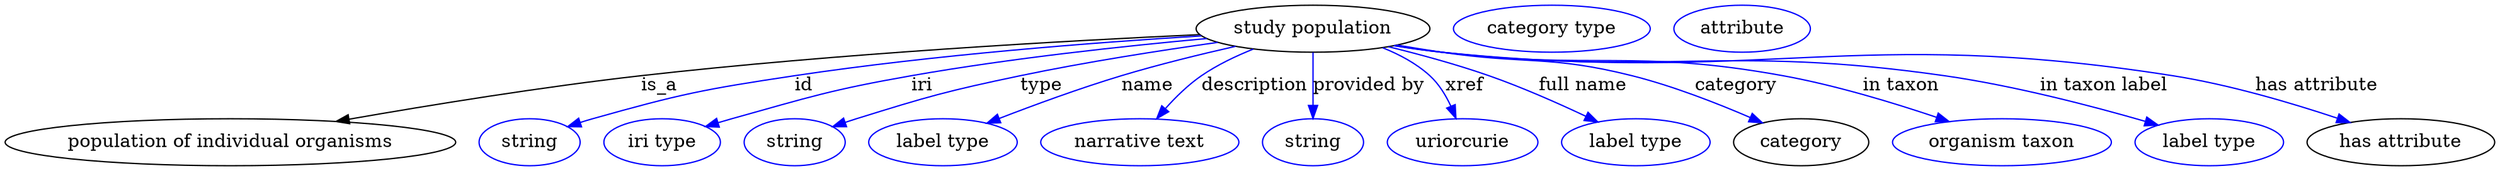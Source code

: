 digraph {
	graph [bb="0,0,1897.1,123"];
	node [label="\N"];
	"study population"	[height=0.5,
		label="study population",
		pos="996.58,105",
		width=2.4734];
	"population of individual organisms"	[height=0.5,
		pos="171.58,18",
		width=4.7662];
	"study population" -> "population of individual organisms"	[label=is_a,
		lp="499.58,61.5",
		pos="e,252.31,33.894 910.03,100.44 808.22,95.699 634.24,85.892 485.58,69 410.12,60.425 325.07,46.624 262.54,35.692"];
	id	[color=blue,
		height=0.5,
		label=string,
		pos="399.58,18",
		width=1.0652];
	"study population" -> id	[color=blue,
		label=id,
		lp="609.58,61.5",
		pos="e,428.58,29.954 911.69,99.439 831.66,94.437 708.52,84.923 602.58,69 532.93,58.531 515.37,55.131 447.58,36 444.48,35.124 441.28,34.151 \
438.09,33.129",
		style=solid];
	iri	[color=blue,
		height=0.5,
		label="iri type",
		pos="500.58,18",
		width=1.2277];
	"study population" -> iri	[color=blue,
		label=iri,
		lp="698.58,61.5",
		pos="e,533.9,29.87 915.33,97.475 853.44,91.836 766.26,82.456 690.58,69 629.35,58.112 614.5,52.681 554.58,36 551.01,35.006 547.32,33.935 \
543.62,32.833",
		style=solid];
	type	[color=blue,
		height=0.5,
		label=string,
		pos="601.58,18",
		width=1.0652];
	"study population" -> type	[color=blue,
		label=type,
		lp="789.58,61.5",
		pos="e,630.53,29.926 923.93,94.516 880.17,88.328 823.44,79.465 773.58,69 717.35,57.197 703.43,53.122 648.58,36 645.83,35.139 642.99,34.215 \
640.15,33.259",
		style=solid];
	name	[color=blue,
		height=0.5,
		label="label type",
		pos="714.58,18",
		width=1.5707];
	"study population" -> name	[color=blue,
		label=name,
		lp="870.58,61.5",
		pos="e,748.03,32.541 937.56,91.503 910.81,85.418 878.9,77.567 850.58,69 818.95,59.43 783.97,46.515 757.41,36.209",
		style=solid];
	description	[color=blue,
		height=0.5,
		label="narrative text",
		pos="864.58,18",
		width=2.0943];
	"study population" -> description	[color=blue,
		label=description,
		lp="952.08,61.5",
		pos="e,877.48,36.071 951.07,89.395 937.74,84.046 923.54,77.242 911.58,69 901.52,62.064 891.97,52.657 884.15,43.873",
		style=solid];
	"provided by"	[color=blue,
		height=0.5,
		label=string,
		pos="996.58,18",
		width=1.0652];
	"study population" -> "provided by"	[color=blue,
		label="provided by",
		lp="1039.1,61.5",
		pos="e,996.58,36.175 996.58,86.799 996.58,75.163 996.58,59.548 996.58,46.237",
		style=solid];
	xref	[color=blue,
		height=0.5,
		label=uriorcurie,
		pos="1110.6,18",
		width=1.5887];
	"study population" -> xref	[color=blue,
		label=xref,
		lp="1112.1,61.5",
		pos="e,1105.5,36.263 1049.7,90.395 1062.5,85.251 1075.4,78.301 1085.6,69 1092.5,62.691 1097.7,54.052 1101.6,45.729",
		style=solid];
	"full name"	[color=blue,
		height=0.5,
		label="label type",
		pos="1242.6,18",
		width=1.5707];
	"study population" -> "full name"	[color=blue,
		label="full name",
		lp="1202.1,61.5",
		pos="e,1213.6,33.503 1053.9,91.221 1077.9,85.317 1105.9,77.683 1130.6,69 1155.8,60.151 1183.2,47.969 1204.6,37.845",
		style=solid];
	category	[height=0.5,
		pos="1368.6,18",
		width=1.4263];
	"study population" -> category	[color=blue,
		label=category,
		lp="1319.1,61.5",
		pos="e,1339,32.865 1060.6,92.444 1071.9,90.53 1083.6,88.638 1094.6,87 1158.8,77.448 1176.6,84.855 1239.6,69 1270.8,61.148 1304.6,47.832 \
1329.8,36.915",
		style=solid];
	"in taxon"	[color=blue,
		height=0.5,
		label="organism taxon",
		pos="1521.6,18",
		width=2.3109];
	"study population" -> "in taxon"	[color=blue,
		label="in taxon",
		lp="1444.6,61.5",
		pos="e,1481.4,33.789 1059.2,92.157 1070.9,90.217 1083.1,88.39 1094.6,87 1209.6,73.083 1240.6,89.739 1354.6,69 1394.7,61.708 1438.7,48.265 \
1471.6,37.153",
		style=solid];
	"in taxon label"	[color=blue,
		height=0.5,
		label="label type",
		pos="1679.6,18",
		width=1.5707];
	"study population" -> "in taxon label"	[color=blue,
		label="in taxon label",
		lp="1599.1,61.5",
		pos="e,1640.6,31.133 1058.6,92.035 1070.5,90.082 1082.9,88.282 1094.6,87 1264,68.401 1308.9,93.202 1477.6,69 1530.8,61.368 1590.3,45.727 \
1630.9,33.959",
		style=solid];
	"has attribute"	[height=0.5,
		pos="1825.6,18",
		width=1.9859];
	"study population" -> "has attribute"	[color=blue,
		label="has attribute",
		lp="1761.6,61.5",
		pos="e,1786.8,33.139 1058.1,91.982 1070.1,90.008 1082.7,88.214 1094.6,87 1341,61.772 1406.9,107.5 1651.6,69 1694.8,62.197 1742.5,48.001 \
1777,36.467",
		style=solid];
	"named thing_category"	[color=blue,
		height=0.5,
		label="category type",
		pos="1178.6,105",
		width=2.0762];
	"organismal entity_has attribute"	[color=blue,
		height=0.5,
		label=attribute,
		pos="1323.6,105",
		width=1.4443];
}
